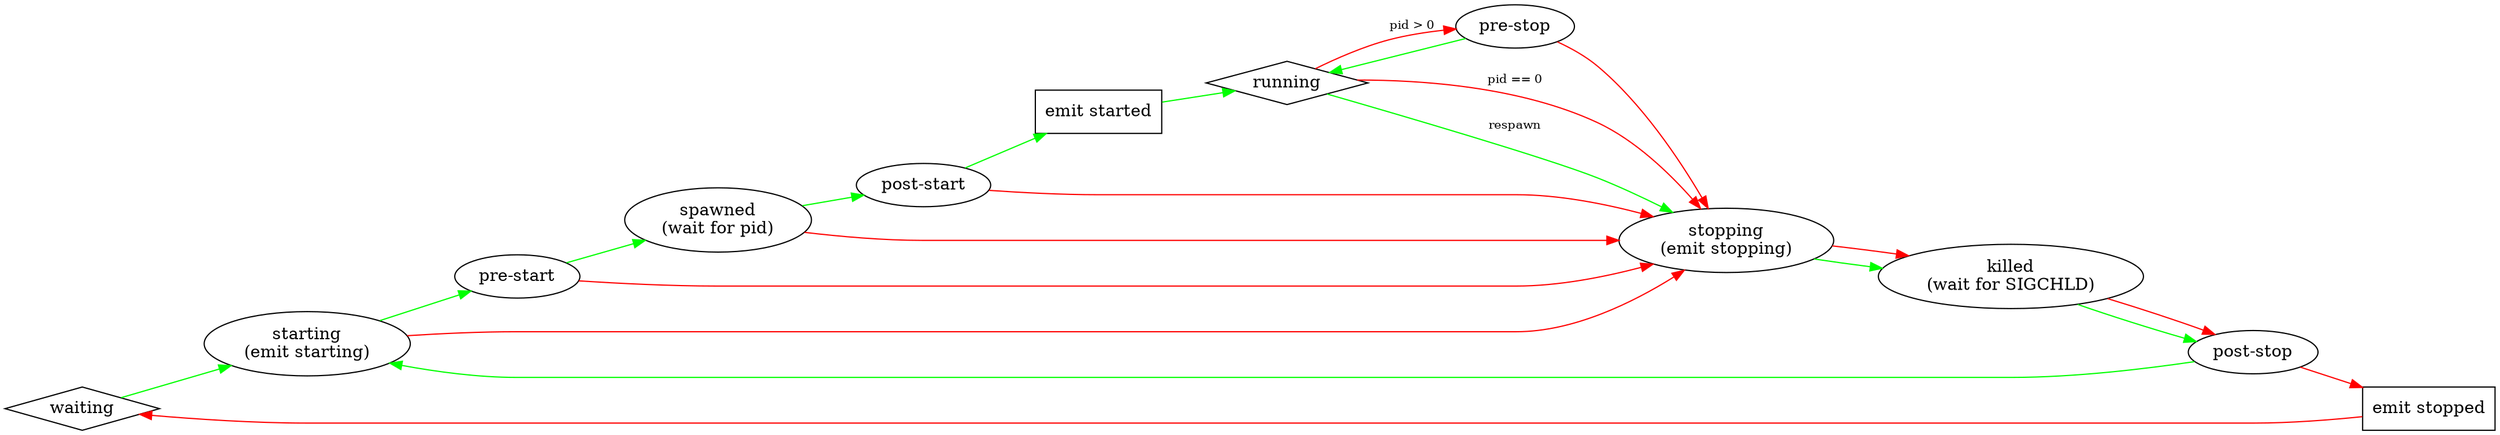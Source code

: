 /* Upstart state machine.
 *
 * Generate with:
 *   dot -Tpng -ostates.png states.dot
 *
 * Diamonds represent natural rest states in which we need to take an action
 * to change the goal.
 *
 * Ovals represent ordinary states which clear themselves when the process
 * being run, or the event that was emitted, finishes.
 *
 * Rectangles represent additional actions that are taken, they are not
 * states, instead you should follow through them to the next real state.
 *
 * Green arrows are followed while the goal is START.
 * Red arrows are followed while the goal is STOP.
 *
 * Note that from the running state, there are two read arrows leaving it;
 * these are chosen based on whether there is a process for the job or not.
 */

digraph {
	rankdir=LR;
	edge [fontsize=10];

	waiting [shape=diamond];
	starting [label="starting\n(emit starting)"];
	pre_start [label="pre-start"];
	spawned [label="spawned\n(wait for pid)"];
	post_start [label="post-start"];
	emit_started [shape=rectangle,label="emit started"];
	running [shape=diamond];
	pre_stop [label="pre-stop"];
	stopping [label="stopping\n(emit stopping)"];
	killed [label="killed\n(wait for SIGCHLD)"];
	post_stop [label="post-stop"];
	emit_stopped [shape=rectangle,label="emit stopped"];

	waiting -> starting [color=green];
	starting -> pre_start [color=green];
	starting -> stopping [color=red];
	pre_start -> spawned [color=green];
	pre_start -> stopping [color=red];
	spawned -> post_start [color=green];
	spawned -> stopping [color=red];
	post_start -> emit_started -> running [color=green];
	post_start -> stopping [color=red];
	running -> pre_stop [color=red,label="pid > 0"];
	running -> stopping [color=red,label="pid == 0"];
	running -> stopping [color=green,label="respawn"];
	pre_stop -> running [color=green];
	pre_stop -> stopping [color=red];
	stopping -> killed [color=green];
	stopping -> killed [color=red];
	killed -> post_stop [color=green];
	killed -> post_stop [color=red];
	post_stop -> starting [color=green];
	post_stop -> emit_stopped [color=red];
	emit_stopped -> waiting [color=red];
}
